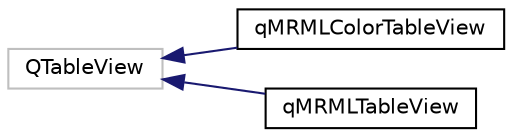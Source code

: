 digraph "Graphical Class Hierarchy"
{
  bgcolor="transparent";
  edge [fontname="Helvetica",fontsize="10",labelfontname="Helvetica",labelfontsize="10"];
  node [fontname="Helvetica",fontsize="10",shape=record];
  rankdir="LR";
  Node562 [label="QTableView",height=0.2,width=0.4,color="grey75"];
  Node562 -> Node0 [dir="back",color="midnightblue",fontsize="10",style="solid",fontname="Helvetica"];
  Node0 [label="qMRMLColorTableView",height=0.2,width=0.4,color="black",URL="$classqMRMLColorTableView.html",tooltip="Table view for color table nodes. Edition of color (opening dialog) and opacity (slider popup) is han..."];
  Node562 -> Node564 [dir="back",color="midnightblue",fontsize="10",style="solid",fontname="Helvetica"];
  Node564 [label="qMRMLTableView",height=0.2,width=0.4,color="black",URL="$classqMRMLTableView.html",tooltip="Spreadsheet view for table nodes. Allow view/edit of a vtkMRMLTableNode. "];
}
